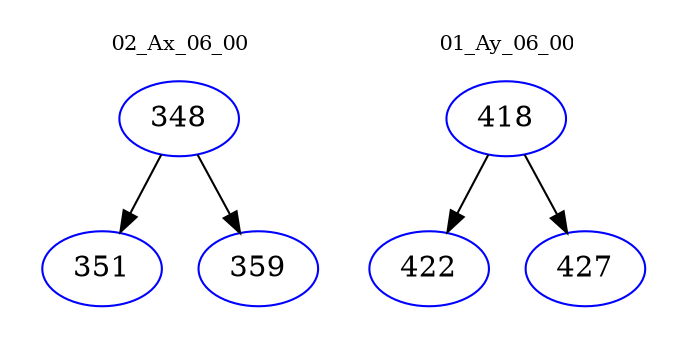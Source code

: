 digraph{
subgraph cluster_0 {
color = white
label = "02_Ax_06_00";
fontsize=10;
T0_348 [label="348", color="blue"]
T0_348 -> T0_351 [color="black"]
T0_351 [label="351", color="blue"]
T0_348 -> T0_359 [color="black"]
T0_359 [label="359", color="blue"]
}
subgraph cluster_1 {
color = white
label = "01_Ay_06_00";
fontsize=10;
T1_418 [label="418", color="blue"]
T1_418 -> T1_422 [color="black"]
T1_422 [label="422", color="blue"]
T1_418 -> T1_427 [color="black"]
T1_427 [label="427", color="blue"]
}
}
